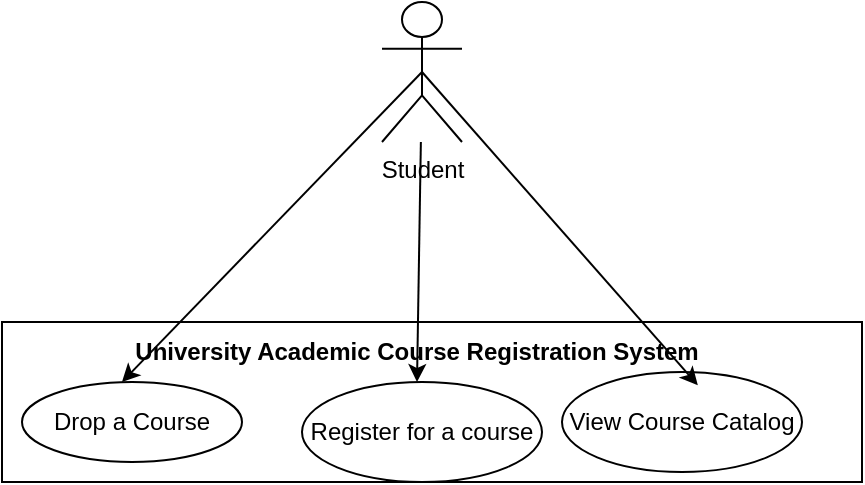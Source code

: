 <mxfile>
    <diagram id="A9SfJCLWHtTtNH7d19Ty" name="Page-1">
        <mxGraphModel dx="490" dy="424" grid="1" gridSize="10" guides="1" tooltips="1" connect="1" arrows="1" fold="1" page="1" pageScale="1" pageWidth="850" pageHeight="1100" math="0" shadow="0">
            <root>
                <mxCell id="0"/>
                <mxCell id="1" parent="0"/>
                <mxCell id="2" value="Student" style="shape=umlActor;verticalLabelPosition=bottom;verticalAlign=top;html=1;outlineConnect=0;" parent="1" vertex="1">
                    <mxGeometry x="220" y="40" width="40" height="70" as="geometry"/>
                </mxCell>
                <mxCell id="5" value="" style="rounded=0;whiteSpace=wrap;html=1;" parent="1" vertex="1">
                    <mxGeometry x="30" y="200" width="430" height="80" as="geometry"/>
                </mxCell>
                <mxCell id="6" value="Drop a Course" style="ellipse;whiteSpace=wrap;html=1;" parent="1" vertex="1">
                    <mxGeometry x="40" y="230" width="110" height="40" as="geometry"/>
                </mxCell>
                <mxCell id="7" value="Register for a course" style="ellipse;whiteSpace=wrap;html=1;" parent="1" vertex="1">
                    <mxGeometry x="180" y="230" width="120" height="50" as="geometry"/>
                </mxCell>
                <mxCell id="8" value="View Course Catalog" style="ellipse;whiteSpace=wrap;html=1;" parent="1" vertex="1">
                    <mxGeometry x="310" y="225" width="120" height="50" as="geometry"/>
                </mxCell>
                <mxCell id="9" value="University Academic Course Registration System" style="text;html=1;strokeColor=none;fillColor=none;align=center;verticalAlign=middle;whiteSpace=wrap;rounded=0;fontStyle=1" parent="1" vertex="1">
                    <mxGeometry x="90" y="200" width="295" height="30" as="geometry"/>
                </mxCell>
                <mxCell id="11" style="edgeStyle=none;html=1;exitX=0.5;exitY=0.5;exitDx=0;exitDy=0;exitPerimeter=0;entryX=0.976;entryY=1.053;entryDx=0;entryDy=0;entryPerimeter=0;" parent="1" source="2" target="9" edge="1">
                    <mxGeometry relative="1" as="geometry"/>
                </mxCell>
                <mxCell id="10" style="edgeStyle=none;html=1;exitX=0.5;exitY=0.5;exitDx=0;exitDy=0;exitPerimeter=0;entryX=0;entryY=1;entryDx=0;entryDy=0;" parent="1" source="2" target="9" edge="1">
                    <mxGeometry relative="1" as="geometry"/>
                </mxCell>
                <mxCell id="4" value="" style="edgeStyle=none;html=1;entryX=0.5;entryY=1;entryDx=0;entryDy=0;verticalAlign=middle;" parent="1" source="2" target="9" edge="1">
                    <mxGeometry relative="1" as="geometry">
                        <mxPoint x="240" y="200" as="targetPoint"/>
                    </mxGeometry>
                </mxCell>
            </root>
        </mxGraphModel>
    </diagram>
    <diagram id="owzNdNIuCPflW_11vXq6" name="Page-2">
        <mxGraphModel dx="490" dy="424" grid="1" gridSize="10" guides="1" tooltips="1" connect="1" arrows="1" fold="1" page="1" pageScale="1" pageWidth="850" pageHeight="1100" math="0" shadow="0">
            <root>
                <mxCell id="0"/>
                <mxCell id="1" parent="0"/>
            </root>
        </mxGraphModel>
    </diagram>
</mxfile>